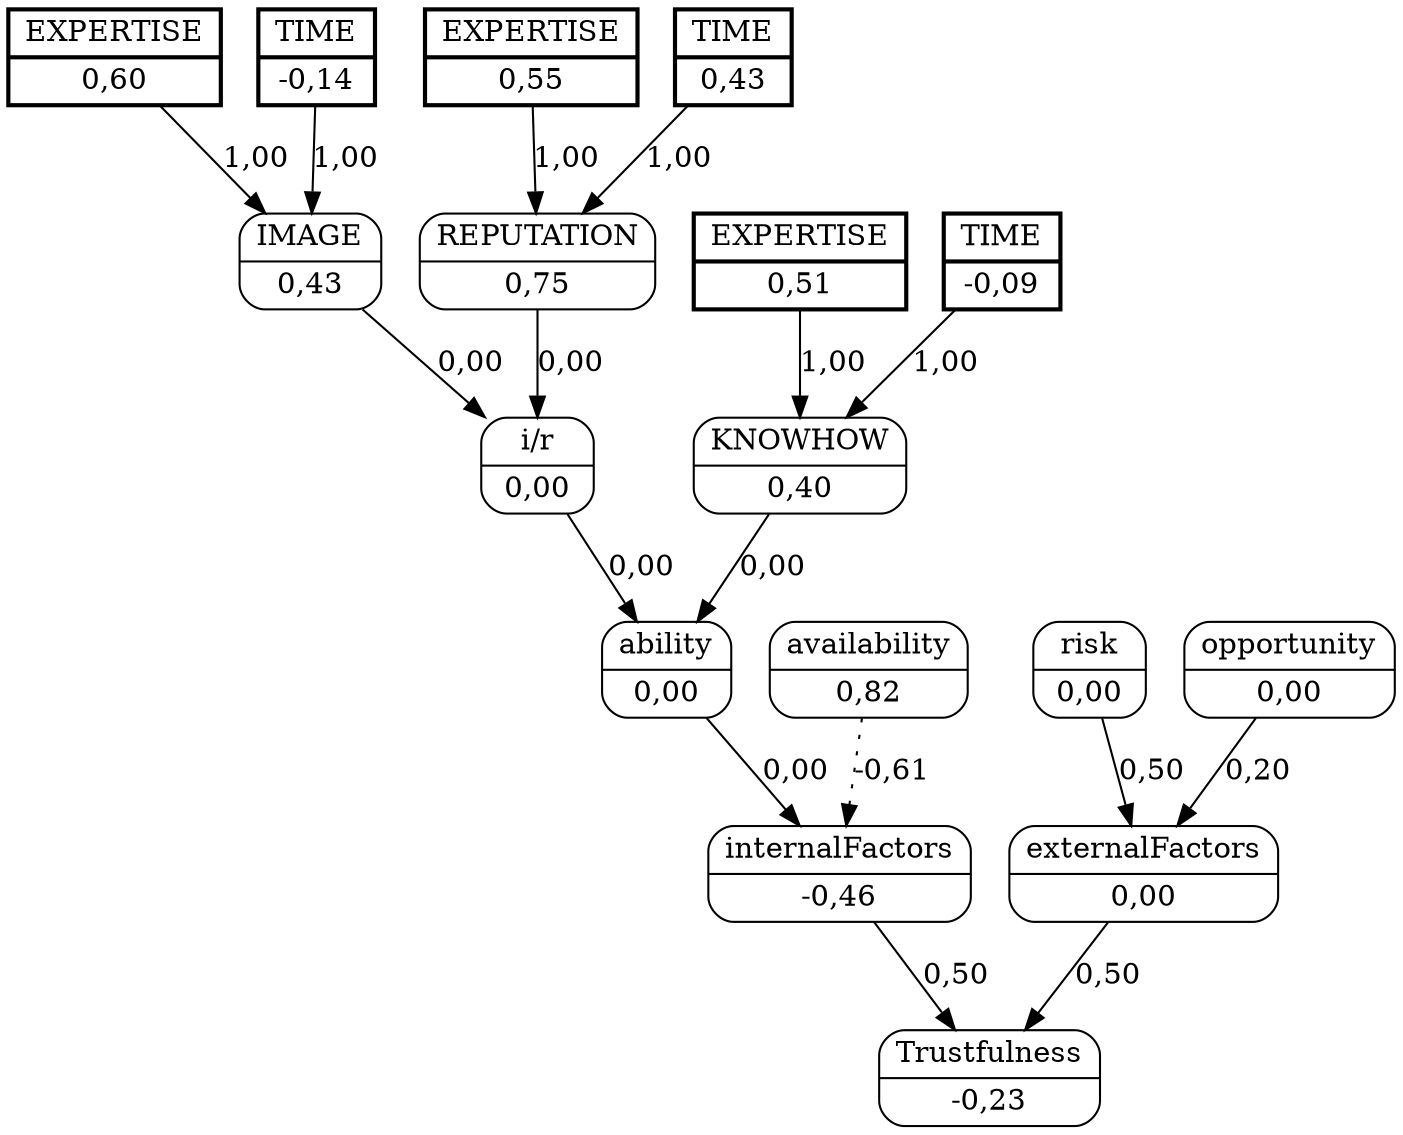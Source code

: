 digraph FCM_net{
	node [shape=record, style=rounded]
	11 [label="{EXPERTISE | 0,60}", style=bold, penwidth=2, peripheries=2];
	12 [label="{TIME | -0,14}", style=bold, penwidth=2, peripheries=2];
	13 [label="{EXPERTISE | 0,55}", style=bold, penwidth=2, peripheries=2];
	14 [label="{TIME | 0,43}", style=bold, penwidth=2, peripheries=2];
	15 [label="{EXPERTISE | 0,51}", style=bold, penwidth=2, peripheries=2];
	16 [label="{TIME | -0,09}", style=bold, penwidth=2, peripheries=2];
	0 [label="{IMAGE | 0,43}"];
	1 [label="{REPUTATION | 0,75}"];
	2 [label="{KNOWHOW | 0,40}"];
	3 [label="{i/r | 0,00}"];
	4 [label="{ability | 0,00}"];
	5 [label="{availability | 0,82}"];
	6 [label="{internalFactors | -0,46}"];
	7 [label="{risk | 0,00}"];
	8 [label="{opportunity | 0,00}"];
	9 [label="{externalFactors | 0,00}"];
	10 [label="{Trustfulness | -0,23}"];
	11 [label="{EXPERTISE | 0,60}"];
	13 [label="{EXPERTISE | 0,55}"];
	0 -> 3 [label = "0,00"];
	1 -> 3 [label = "0,00"];
	3 -> 4 [label = "0,00"];
	2 -> 4 [label = "0,00"];
	4 -> 6 [label = "0,00"];
	5 -> 6 [label = "-0,61", style=dotted];
	6 -> 10 [label = "0,50"];
	7 -> 9 [label = "0,50"];
	8 -> 9 [label = "0,20"];
	9 -> 10 [label = "0,50"];
	11 -> 0 [label = "1,00"];
	12 -> 0 [label = "1,00"];
	13 -> 1 [label = "1,00"];
	14 -> 1 [label = "1,00"];
	15 -> 2 [label = "1,00"];
	16 -> 2 [label = "1,00"];
}